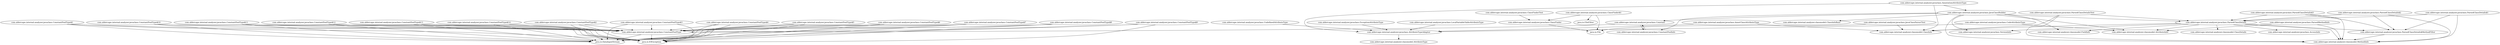 digraph G {
"com.aldercape.internal.analyzer.javaclass.AccessInfo" [label="com.aldercape.internal.analyzer.javaclass.AccessInfo"];
"com.aldercape.internal.analyzer.javaclass.AnnotationAttributeType" [label="com.aldercape.internal.analyzer.javaclass.AnnotationAttributeType"];
"com.aldercape.internal.analyzer.javaclass.AttributeTypeAdapter" [label="com.aldercape.internal.analyzer.javaclass.AttributeTypeAdapter"];
"com.aldercape.internal.analyzer.javaclass.ClassFinder" [label="com.aldercape.internal.analyzer.javaclass.ClassFinder"];
"com.aldercape.internal.analyzer.javaclass.ClassFinder$1" [label="com.aldercape.internal.analyzer.javaclass.ClassFinder$1"];
"com.aldercape.internal.analyzer.javaclass.ClassFinderTest" [label="com.aldercape.internal.analyzer.javaclass.ClassFinderTest"];
"com.aldercape.internal.analyzer.javaclass.CodeAttributeType" [label="com.aldercape.internal.analyzer.javaclass.CodeAttributeType"];
"com.aldercape.internal.analyzer.javaclass.Constant" [label="com.aldercape.internal.analyzer.javaclass.Constant"];
"com.aldercape.internal.analyzer.javaclass.ConstantPoolInfo" [label="com.aldercape.internal.analyzer.javaclass.ConstantPoolInfo"];
"com.aldercape.internal.analyzer.javaclass.ConstantPoolType" [label="com.aldercape.internal.analyzer.javaclass.ConstantPoolType"];
"com.aldercape.internal.analyzer.javaclass.ConstantPoolType$1" [label="com.aldercape.internal.analyzer.javaclass.ConstantPoolType$1"];
"com.aldercape.internal.analyzer.javaclass.ConstantPoolType$10" [label="com.aldercape.internal.analyzer.javaclass.ConstantPoolType$10"];
"com.aldercape.internal.analyzer.javaclass.ConstantPoolType$11" [label="com.aldercape.internal.analyzer.javaclass.ConstantPoolType$11"];
"com.aldercape.internal.analyzer.javaclass.ConstantPoolType$12" [label="com.aldercape.internal.analyzer.javaclass.ConstantPoolType$12"];
"com.aldercape.internal.analyzer.javaclass.ConstantPoolType$13" [label="com.aldercape.internal.analyzer.javaclass.ConstantPoolType$13"];
"com.aldercape.internal.analyzer.javaclass.ConstantPoolType$14" [label="com.aldercape.internal.analyzer.javaclass.ConstantPoolType$14"];
"com.aldercape.internal.analyzer.javaclass.ConstantPoolType$2" [label="com.aldercape.internal.analyzer.javaclass.ConstantPoolType$2"];
"com.aldercape.internal.analyzer.javaclass.ConstantPoolType$3" [label="com.aldercape.internal.analyzer.javaclass.ConstantPoolType$3"];
"com.aldercape.internal.analyzer.javaclass.ConstantPoolType$4" [label="com.aldercape.internal.analyzer.javaclass.ConstantPoolType$4"];
"com.aldercape.internal.analyzer.javaclass.ConstantPoolType$5" [label="com.aldercape.internal.analyzer.javaclass.ConstantPoolType$5"];
"com.aldercape.internal.analyzer.javaclass.ConstantPoolType$6" [label="com.aldercape.internal.analyzer.javaclass.ConstantPoolType$6"];
"com.aldercape.internal.analyzer.javaclass.ConstantPoolType$7" [label="com.aldercape.internal.analyzer.javaclass.ConstantPoolType$7"];
"com.aldercape.internal.analyzer.javaclass.ConstantPoolType$8" [label="com.aldercape.internal.analyzer.javaclass.ConstantPoolType$8"];
"com.aldercape.internal.analyzer.javaclass.ConstantPoolType$9" [label="com.aldercape.internal.analyzer.javaclass.ConstantPoolType$9"];
"com.aldercape.internal.analyzer.javaclass.ExceptionAttributeType" [label="com.aldercape.internal.analyzer.javaclass.ExceptionAttributeType"];
"com.aldercape.internal.analyzer.javaclass.InnerClassAttributeType" [label="com.aldercape.internal.analyzer.javaclass.InnerClassAttributeType"];
"com.aldercape.internal.analyzer.javaclass.JavaClassBuilder" [label="com.aldercape.internal.analyzer.javaclass.JavaClassBuilder"];
"com.aldercape.internal.analyzer.javaclass.JavaClassParserTest" [label="com.aldercape.internal.analyzer.javaclass.JavaClassParserTest"];
"com.aldercape.internal.analyzer.javaclass.LocalVariableTableAttributeType" [label="com.aldercape.internal.analyzer.javaclass.LocalVariableTableAttributeType"];
"com.aldercape.internal.analyzer.javaclass.ParsedClassDetails" [label="com.aldercape.internal.analyzer.javaclass.ParsedClassDetails"];
"com.aldercape.internal.analyzer.javaclass.ParsedClassDetails$1" [label="com.aldercape.internal.analyzer.javaclass.ParsedClassDetails$1"];
"com.aldercape.internal.analyzer.javaclass.ParsedClassDetails$2" [label="com.aldercape.internal.analyzer.javaclass.ParsedClassDetails$2"];
"com.aldercape.internal.analyzer.javaclass.ParsedClassDetails$3" [label="com.aldercape.internal.analyzer.javaclass.ParsedClassDetails$3"];
"com.aldercape.internal.analyzer.javaclass.ParsedClassDetails$MethodFilter" [label="com.aldercape.internal.analyzer.javaclass.ParsedClassDetails$MethodFilter"];
"com.aldercape.internal.analyzer.javaclass.ParsedClassDetailsTest" [label="com.aldercape.internal.analyzer.javaclass.ParsedClassDetailsTest"];
"com.aldercape.internal.analyzer.javaclass.ParsedMethodInfo" [label="com.aldercape.internal.analyzer.javaclass.ParsedMethodInfo"];
"com.aldercape.internal.analyzer.javaclass.UndefinedAttributeType" [label="com.aldercape.internal.analyzer.javaclass.UndefinedAttributeType"];
"com.aldercape.internal.analyzer.javaclass.VersionInfo" [label="com.aldercape.internal.analyzer.javaclass.VersionInfo"];
"com.aldercape.internal.analyzer.javaclass.AnnotationAttributeType" -> "com.aldercape.internal.analyzer.classmodel.ClassInfo";
"com.aldercape.internal.analyzer.javaclass.AnnotationAttributeType" -> "com.aldercape.internal.analyzer.javaclass.AttributeTypeAdapter";
"com.aldercape.internal.analyzer.javaclass.AnnotationAttributeType" -> "com.aldercape.internal.analyzer.javaclass.JavaClassBuilder";
"com.aldercape.internal.analyzer.javaclass.AttributeTypeAdapter" -> "com.aldercape.internal.analyzer.classmodel.AttributeType";
"com.aldercape.internal.analyzer.javaclass.ClassFinder" -> "java.io.File";
"com.aldercape.internal.analyzer.javaclass.ClassFinder$1" -> "com.aldercape.internal.analyzer.javaclass.ClassFinder";
"com.aldercape.internal.analyzer.javaclass.ClassFinder$1" -> "java.io.File";
"com.aldercape.internal.analyzer.javaclass.ClassFinder$1" -> "java.io.FileFilter";
"com.aldercape.internal.analyzer.javaclass.ClassFinderTest" -> "com.aldercape.internal.analyzer.javaclass.ClassFinder";
"com.aldercape.internal.analyzer.javaclass.CodeAttributeType" -> "com.aldercape.internal.analyzer.classmodel.AttributeInfo";
"com.aldercape.internal.analyzer.javaclass.CodeAttributeType" -> "com.aldercape.internal.analyzer.javaclass.AttributeTypeAdapter";
"com.aldercape.internal.analyzer.javaclass.Constant" -> "com.aldercape.internal.analyzer.javaclass.ConstantPoolInfo";
"com.aldercape.internal.analyzer.javaclass.Constant" -> "com.aldercape.internal.analyzer.javaclass.ConstantPoolType";
"com.aldercape.internal.analyzer.javaclass.ConstantPoolInfo" -> "com.aldercape.internal.analyzer.javaclass.Constant";
"com.aldercape.internal.analyzer.javaclass.ConstantPoolType" -> "java.io.DataInputStream";
"com.aldercape.internal.analyzer.javaclass.ConstantPoolType" -> "java.io.IOException";
"com.aldercape.internal.analyzer.javaclass.ConstantPoolType$1" -> "com.aldercape.internal.analyzer.javaclass.ConstantPoolType";
"com.aldercape.internal.analyzer.javaclass.ConstantPoolType$1" -> "java.io.DataInputStream";
"com.aldercape.internal.analyzer.javaclass.ConstantPoolType$1" -> "java.io.IOException";
"com.aldercape.internal.analyzer.javaclass.ConstantPoolType$10" -> "com.aldercape.internal.analyzer.javaclass.ConstantPoolType";
"com.aldercape.internal.analyzer.javaclass.ConstantPoolType$10" -> "java.io.DataInputStream";
"com.aldercape.internal.analyzer.javaclass.ConstantPoolType$10" -> "java.io.IOException";
"com.aldercape.internal.analyzer.javaclass.ConstantPoolType$11" -> "com.aldercape.internal.analyzer.javaclass.ConstantPoolType";
"com.aldercape.internal.analyzer.javaclass.ConstantPoolType$11" -> "java.io.DataInputStream";
"com.aldercape.internal.analyzer.javaclass.ConstantPoolType$11" -> "java.io.IOException";
"com.aldercape.internal.analyzer.javaclass.ConstantPoolType$12" -> "com.aldercape.internal.analyzer.javaclass.ConstantPoolType";
"com.aldercape.internal.analyzer.javaclass.ConstantPoolType$12" -> "java.io.DataInputStream";
"com.aldercape.internal.analyzer.javaclass.ConstantPoolType$12" -> "java.io.IOException";
"com.aldercape.internal.analyzer.javaclass.ConstantPoolType$13" -> "com.aldercape.internal.analyzer.javaclass.ConstantPoolType";
"com.aldercape.internal.analyzer.javaclass.ConstantPoolType$13" -> "java.io.DataInputStream";
"com.aldercape.internal.analyzer.javaclass.ConstantPoolType$13" -> "java.io.IOException";
"com.aldercape.internal.analyzer.javaclass.ConstantPoolType$14" -> "com.aldercape.internal.analyzer.javaclass.ConstantPoolType";
"com.aldercape.internal.analyzer.javaclass.ConstantPoolType$14" -> "java.io.DataInputStream";
"com.aldercape.internal.analyzer.javaclass.ConstantPoolType$14" -> "java.io.IOException";
"com.aldercape.internal.analyzer.javaclass.ConstantPoolType$2" -> "com.aldercape.internal.analyzer.javaclass.ConstantPoolType";
"com.aldercape.internal.analyzer.javaclass.ConstantPoolType$2" -> "java.io.DataInputStream";
"com.aldercape.internal.analyzer.javaclass.ConstantPoolType$2" -> "java.io.IOException";
"com.aldercape.internal.analyzer.javaclass.ConstantPoolType$3" -> "com.aldercape.internal.analyzer.javaclass.ConstantPoolType";
"com.aldercape.internal.analyzer.javaclass.ConstantPoolType$3" -> "java.io.DataInputStream";
"com.aldercape.internal.analyzer.javaclass.ConstantPoolType$3" -> "java.io.IOException";
"com.aldercape.internal.analyzer.javaclass.ConstantPoolType$4" -> "com.aldercape.internal.analyzer.javaclass.ConstantPoolType";
"com.aldercape.internal.analyzer.javaclass.ConstantPoolType$4" -> "java.io.DataInputStream";
"com.aldercape.internal.analyzer.javaclass.ConstantPoolType$4" -> "java.io.IOException";
"com.aldercape.internal.analyzer.javaclass.ConstantPoolType$5" -> "com.aldercape.internal.analyzer.javaclass.ConstantPoolType";
"com.aldercape.internal.analyzer.javaclass.ConstantPoolType$5" -> "java.io.DataInputStream";
"com.aldercape.internal.analyzer.javaclass.ConstantPoolType$5" -> "java.io.IOException";
"com.aldercape.internal.analyzer.javaclass.ConstantPoolType$6" -> "com.aldercape.internal.analyzer.javaclass.ConstantPoolType";
"com.aldercape.internal.analyzer.javaclass.ConstantPoolType$6" -> "java.io.DataInputStream";
"com.aldercape.internal.analyzer.javaclass.ConstantPoolType$6" -> "java.io.IOException";
"com.aldercape.internal.analyzer.javaclass.ConstantPoolType$7" -> "com.aldercape.internal.analyzer.javaclass.ConstantPoolType";
"com.aldercape.internal.analyzer.javaclass.ConstantPoolType$7" -> "java.io.DataInputStream";
"com.aldercape.internal.analyzer.javaclass.ConstantPoolType$7" -> "java.io.IOException";
"com.aldercape.internal.analyzer.javaclass.ConstantPoolType$8" -> "com.aldercape.internal.analyzer.javaclass.ConstantPoolType";
"com.aldercape.internal.analyzer.javaclass.ConstantPoolType$8" -> "java.io.DataInputStream";
"com.aldercape.internal.analyzer.javaclass.ConstantPoolType$8" -> "java.io.IOException";
"com.aldercape.internal.analyzer.javaclass.ConstantPoolType$9" -> "com.aldercape.internal.analyzer.javaclass.ConstantPoolType";
"com.aldercape.internal.analyzer.javaclass.ConstantPoolType$9" -> "java.io.DataInputStream";
"com.aldercape.internal.analyzer.javaclass.ConstantPoolType$9" -> "java.io.IOException";
"com.aldercape.internal.analyzer.javaclass.ExceptionAttributeType" -> "com.aldercape.internal.analyzer.javaclass.AttributeTypeAdapter";
"com.aldercape.internal.analyzer.javaclass.InnerClassAttributeType" -> "com.aldercape.internal.analyzer.classmodel.ClassInfo";
"com.aldercape.internal.analyzer.javaclass.InnerClassAttributeType" -> "com.aldercape.internal.analyzer.javaclass.AttributeTypeAdapter";
"com.aldercape.internal.analyzer.javaclass.JavaClassBuilder" -> "com.aldercape.internal.analyzer.classmodel.AttributeInfo";
"com.aldercape.internal.analyzer.javaclass.JavaClassBuilder" -> "com.aldercape.internal.analyzer.classmodel.ClassInfoBase";
"com.aldercape.internal.analyzer.javaclass.JavaClassBuilder" -> "com.aldercape.internal.analyzer.classmodel.FieldInfo";
"com.aldercape.internal.analyzer.javaclass.JavaClassBuilder" -> "com.aldercape.internal.analyzer.classmodel.MethodInfo";
"com.aldercape.internal.analyzer.javaclass.JavaClassBuilder" -> "com.aldercape.internal.analyzer.javaclass.Constant";
"com.aldercape.internal.analyzer.javaclass.JavaClassBuilder" -> "com.aldercape.internal.analyzer.javaclass.ConstantPoolInfo";
"com.aldercape.internal.analyzer.javaclass.JavaClassBuilder" -> "com.aldercape.internal.analyzer.javaclass.ParsedClassDetails";
"com.aldercape.internal.analyzer.javaclass.JavaClassBuilder" -> "com.aldercape.internal.analyzer.javaclass.VersionInfo";
"com.aldercape.internal.analyzer.javaclass.JavaClassParserTest" -> "com.aldercape.internal.analyzer.classmodel.ClassInfo";
"com.aldercape.internal.analyzer.javaclass.JavaClassParserTest" -> "java.io.File";
"com.aldercape.internal.analyzer.javaclass.LocalVariableTableAttributeType" -> "com.aldercape.internal.analyzer.javaclass.AttributeTypeAdapter";
"com.aldercape.internal.analyzer.javaclass.ParsedClassDetails" -> "com.aldercape.internal.analyzer.classmodel.AttributeInfo";
"com.aldercape.internal.analyzer.javaclass.ParsedClassDetails" -> "com.aldercape.internal.analyzer.classmodel.ClassDetails";
"com.aldercape.internal.analyzer.javaclass.ParsedClassDetails" -> "com.aldercape.internal.analyzer.classmodel.ClassInfo";
"com.aldercape.internal.analyzer.javaclass.ParsedClassDetails" -> "com.aldercape.internal.analyzer.classmodel.FieldInfo";
"com.aldercape.internal.analyzer.javaclass.ParsedClassDetails" -> "com.aldercape.internal.analyzer.classmodel.MethodInfo";
"com.aldercape.internal.analyzer.javaclass.ParsedClassDetails" -> "com.aldercape.internal.analyzer.javaclass.AccessInfo";
"com.aldercape.internal.analyzer.javaclass.ParsedClassDetails" -> "com.aldercape.internal.analyzer.javaclass.ParsedClassDetails$MethodFilter";
"com.aldercape.internal.analyzer.javaclass.ParsedClassDetails" -> "com.aldercape.internal.analyzer.javaclass.VersionInfo";
"com.aldercape.internal.analyzer.javaclass.ParsedClassDetails$1" -> "com.aldercape.internal.analyzer.classmodel.MethodInfo";
"com.aldercape.internal.analyzer.javaclass.ParsedClassDetails$1" -> "com.aldercape.internal.analyzer.javaclass.ParsedClassDetails";
"com.aldercape.internal.analyzer.javaclass.ParsedClassDetails$1" -> "com.aldercape.internal.analyzer.javaclass.ParsedClassDetails$MethodFilter";
"com.aldercape.internal.analyzer.javaclass.ParsedClassDetails$2" -> "com.aldercape.internal.analyzer.classmodel.MethodInfo";
"com.aldercape.internal.analyzer.javaclass.ParsedClassDetails$2" -> "com.aldercape.internal.analyzer.javaclass.ParsedClassDetails";
"com.aldercape.internal.analyzer.javaclass.ParsedClassDetails$2" -> "com.aldercape.internal.analyzer.javaclass.ParsedClassDetails$MethodFilter";
"com.aldercape.internal.analyzer.javaclass.ParsedClassDetails$3" -> "com.aldercape.internal.analyzer.classmodel.MethodInfo";
"com.aldercape.internal.analyzer.javaclass.ParsedClassDetails$3" -> "com.aldercape.internal.analyzer.javaclass.ParsedClassDetails";
"com.aldercape.internal.analyzer.javaclass.ParsedClassDetails$3" -> "com.aldercape.internal.analyzer.javaclass.ParsedClassDetails$MethodFilter";
"com.aldercape.internal.analyzer.javaclass.ParsedClassDetails$MethodFilter" -> "com.aldercape.internal.analyzer.classmodel.MethodInfo";
"com.aldercape.internal.analyzer.javaclass.ParsedClassDetailsTest" -> "com.aldercape.internal.analyzer.classmodel.ClassInfo";
"com.aldercape.internal.analyzer.javaclass.ParsedClassDetailsTest" -> "com.aldercape.internal.analyzer.classmodel.MethodInfo";
"com.aldercape.internal.analyzer.javaclass.ParsedClassDetailsTest" -> "com.aldercape.internal.analyzer.javaclass.ParsedClassDetails";
"com.aldercape.internal.analyzer.javaclass.ParsedMethodInfo" -> "com.aldercape.internal.analyzer.classmodel.AttributeInfo";
"com.aldercape.internal.analyzer.javaclass.ParsedMethodInfo" -> "com.aldercape.internal.analyzer.classmodel.MethodInfo";
"com.aldercape.internal.analyzer.javaclass.UndefinedAttributeType" -> "com.aldercape.internal.analyzer.javaclass.AttributeTypeAdapter";
}

